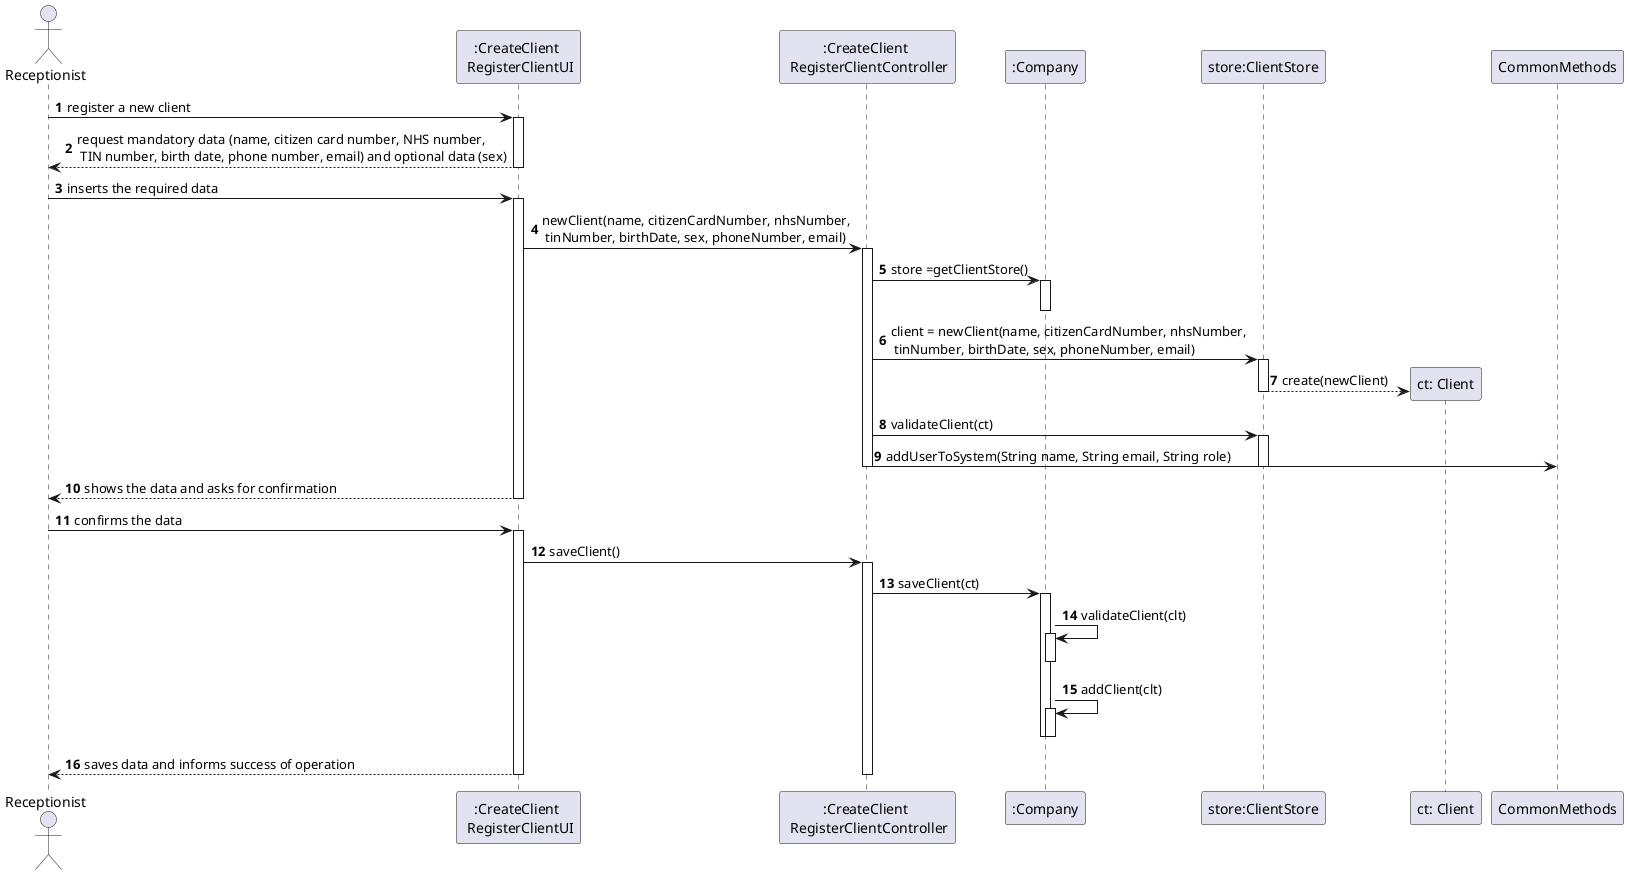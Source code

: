 @startuml
autonumber
'hide footbox
actor "Receptionist" as RECEP

participant ":CreateClient \n RegisterClientUI" as UI
participant ":CreateClient \n RegisterClientController" as CTRL
participant ":Company" as C
participant "store:ClientStore" as CS
participant "ct: Client" as CL
participant "CommonMethods" as CM



RECEP -> UI : register a new client
activate UI
    UI --> RECEP : request mandatory data (name, citizen card number, NHS number,\n TIN number, birth date, phone number, email) and optional data (sex)
deactivate UI

RECEP -> UI : inserts the required data
activate UI
    UI -> CTRL : newClient(name, citizenCardNumber, nhsNumber,\n tinNumber, birthDate, sex, phoneNumber, email)

activate CTRL

        CTRL -> C: store =getClientStore()
        activate C
        deactivate C

        CTRL -> CS: client = newClient(name, citizenCardNumber, nhsNumber,\n tinNumber, birthDate, sex, phoneNumber, email)

        activate CS
        CS --> CL** : create(newClient)
        deactivate CS


        CTRL -> CS : validateClient(ct)

        activate CS
        CTRL -> CM : addUserToSystem(String name, String email, String role)

        deactivate CS



    deactivate CTRL
    UI --> RECEP : shows the data and asks for confirmation
deactivate UI
RECEP -> UI : confirms the data
activate UI

    UI -> CTRL : saveClient()

activate CTRL
    CTRL -> C : saveClient(ct)

activate C

    C -> C : validateClient(clt)
    activate C
    deactivate C
    C -> C : addClient(clt)
    activate C
    deactivate C
    deactivate C


UI --> RECEP : saves data and informs success of operation
deactivate C
deactivate UI
deactivate CTRL

@enduml
